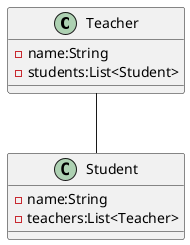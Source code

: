 @startuml

class Teacher{
    -name:String
    -students:List<Student>
}

class Student{
    -name:String
    -teachers:List<Teacher>
}

Teacher -- Student

@enduml